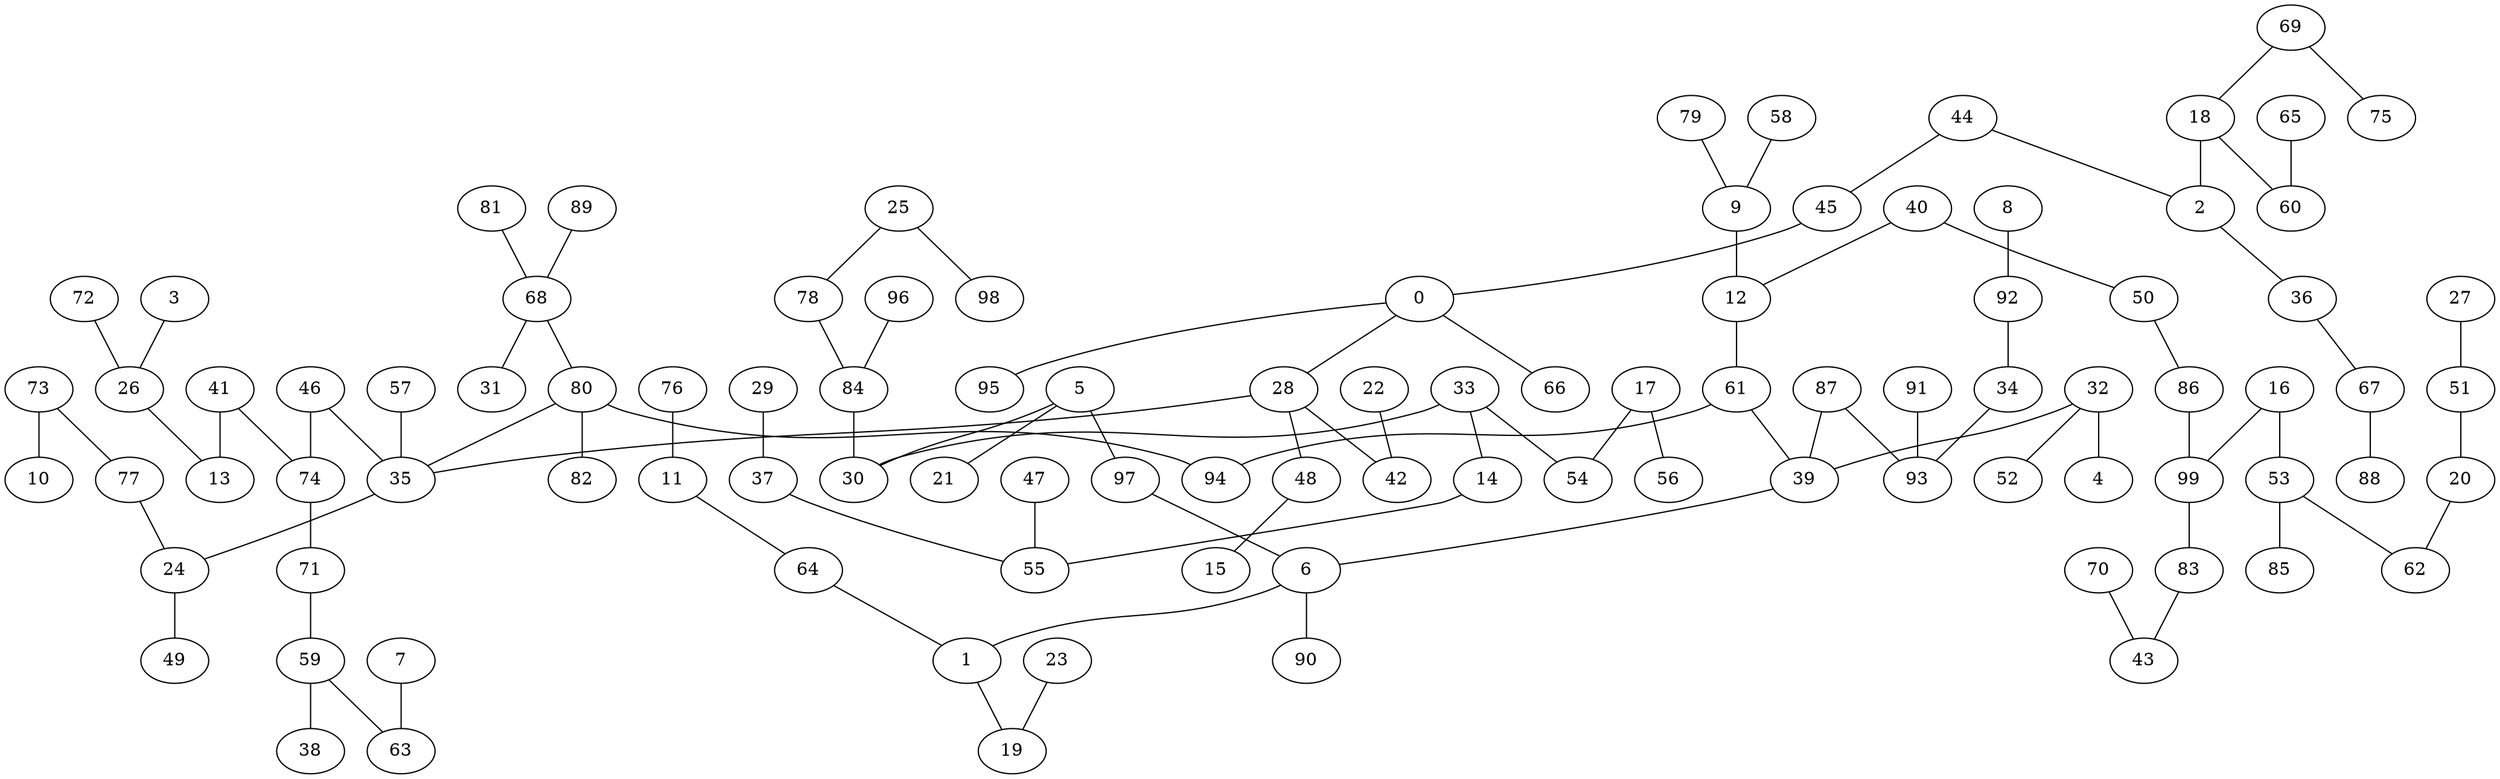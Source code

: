 graph grafoGilbert_100_41_KruskalD_MST  {
0;
28;
66;
95;
5;
30;
97;
6;
1;
11;
64;
12;
61;
14;
55;
18;
2;
60;
25;
78;
98;
26;
13;
35;
42;
33;
54;
34;
93;
24;
39;
41;
44;
45;
46;
74;
50;
86;
53;
62;
57;
58;
9;
59;
38;
63;
94;
67;
88;
68;
80;
69;
75;
70;
43;
71;
73;
77;
76;
84;
79;
81;
83;
99;
87;
92;
96;
36;
21;
8;
16;
17;
56;
20;
22;
23;
19;
49;
48;
29;
37;
32;
40;
47;
15;
85;
31;
72;
10;
82;
89;
90;
4;
52;
51;
91;
7;
27;
65;
3;
0 -- 28;
0 -- 66;
0 -- 95;
5 -- 30;
5 -- 97;
6 -- 1;
11 -- 64;
12 -- 61;
14 -- 55;
18 -- 2;
18 -- 60;
25 -- 78;
25 -- 98;
26 -- 13;
28 -- 35;
28 -- 42;
33 -- 14;
33 -- 30;
33 -- 54;
34 -- 93;
35 -- 24;
39 -- 6;
41 -- 13;
44 -- 2;
44 -- 45;
45 -- 0;
46 -- 35;
46 -- 74;
50 -- 86;
53 -- 62;
57 -- 35;
58 -- 9;
59 -- 38;
59 -- 63;
61 -- 39;
61 -- 94;
64 -- 1;
67 -- 88;
68 -- 80;
69 -- 18;
69 -- 75;
70 -- 43;
71 -- 59;
73 -- 77;
74 -- 71;
76 -- 11;
77 -- 24;
78 -- 84;
79 -- 9;
80 -- 35;
80 -- 94;
81 -- 68;
83 -- 43;
84 -- 30;
86 -- 99;
87 -- 39;
87 -- 93;
92 -- 34;
96 -- 84;
97 -- 6;
99 -- 83;
2 -- 36;
5 -- 21;
8 -- 92;
9 -- 12;
16 -- 53;
16 -- 99;
17 -- 54;
17 -- 56;
20 -- 62;
22 -- 42;
23 -- 19;
24 -- 49;
28 -- 48;
29 -- 37;
32 -- 39;
36 -- 67;
37 -- 55;
40 -- 12;
40 -- 50;
41 -- 74;
47 -- 55;
48 -- 15;
53 -- 85;
68 -- 31;
72 -- 26;
73 -- 10;
80 -- 82;
89 -- 68;
1 -- 19;
6 -- 90;
32 -- 4;
32 -- 52;
51 -- 20;
91 -- 93;
7 -- 63;
27 -- 51;
65 -- 60;
3 -- 26;
}
